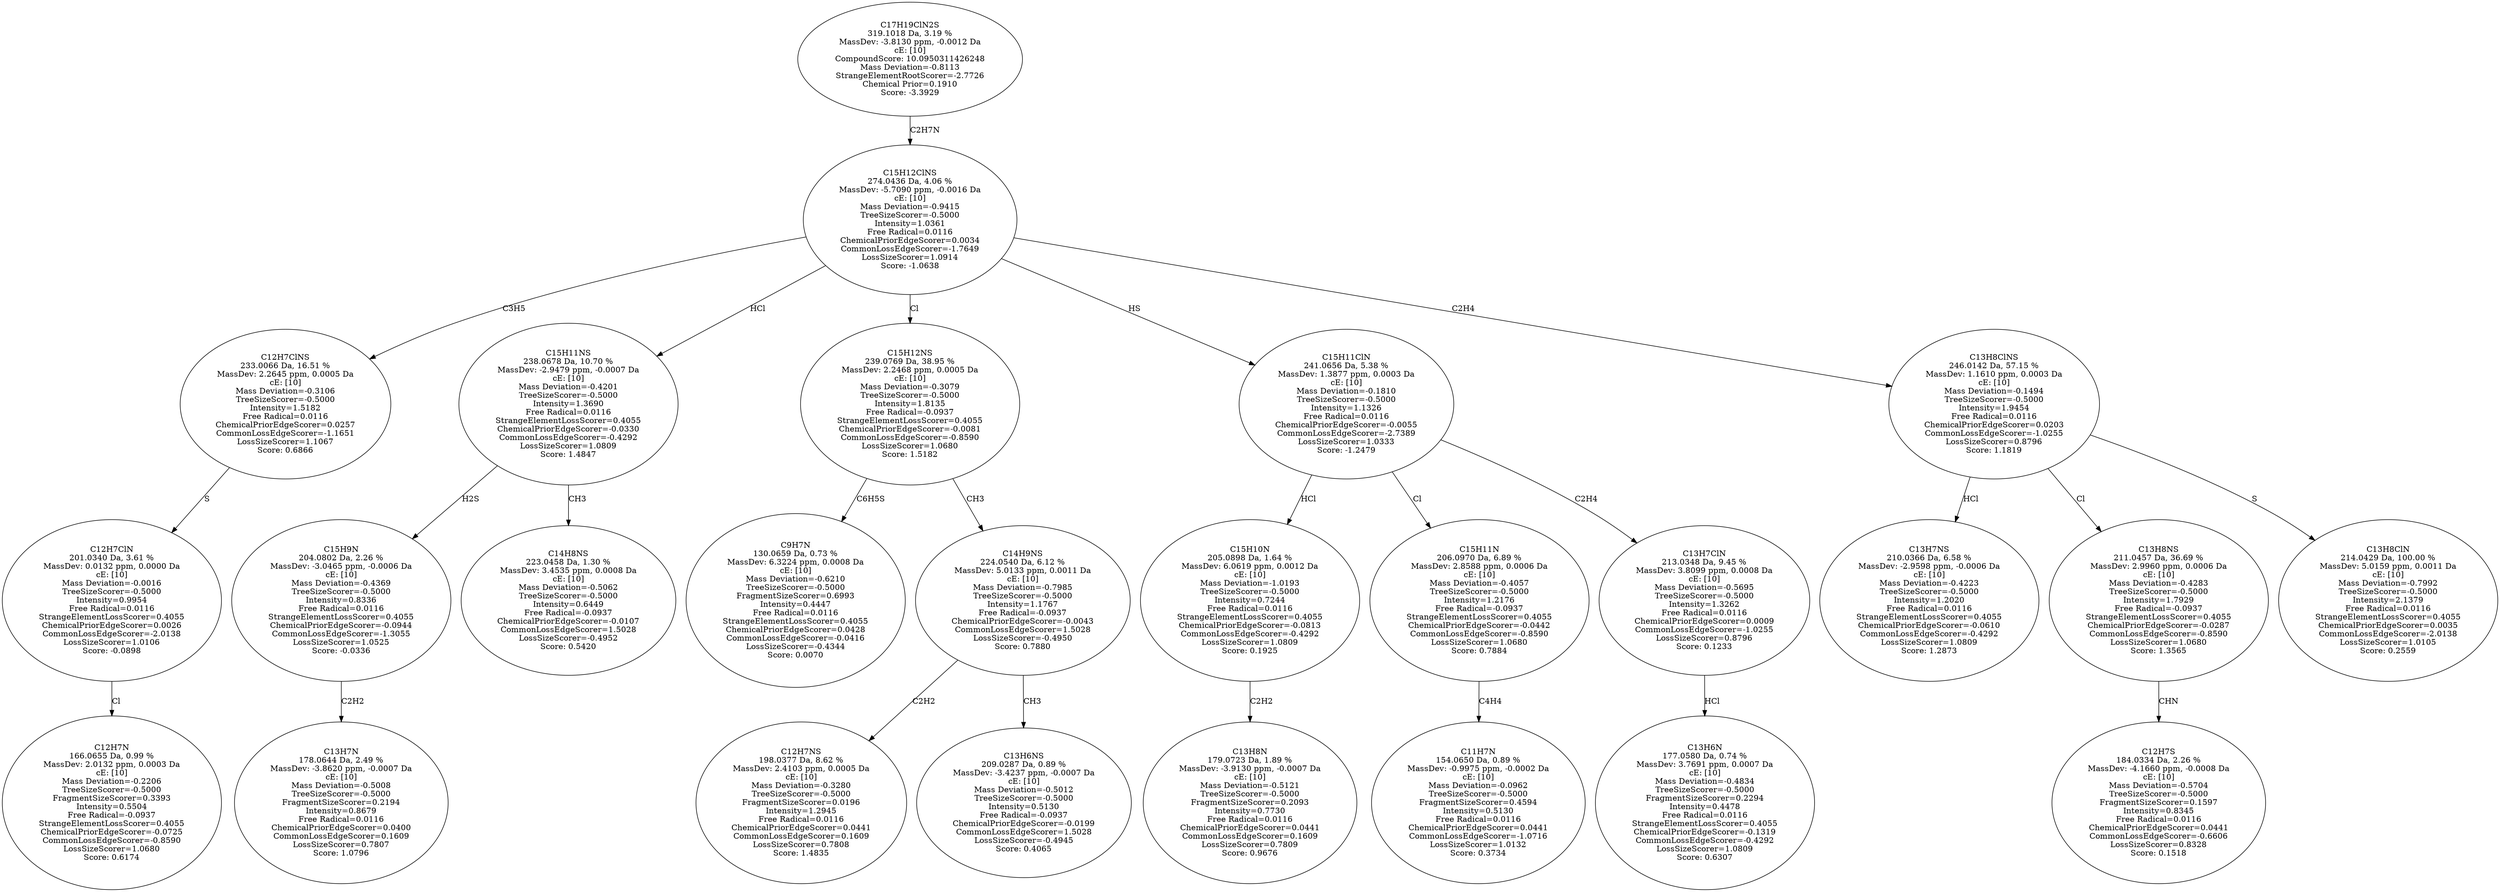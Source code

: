 strict digraph {
v1 [label="C12H7N\n166.0655 Da, 0.99 %\nMassDev: 2.0132 ppm, 0.0003 Da\ncE: [10]\nMass Deviation=-0.2206\nTreeSizeScorer=-0.5000\nFragmentSizeScorer=0.3393\nIntensity=0.5504\nFree Radical=-0.0937\nStrangeElementLossScorer=0.4055\nChemicalPriorEdgeScorer=-0.0725\nCommonLossEdgeScorer=-0.8590\nLossSizeScorer=1.0680\nScore: 0.6174"];
v2 [label="C12H7ClN\n201.0340 Da, 3.61 %\nMassDev: 0.0132 ppm, 0.0000 Da\ncE: [10]\nMass Deviation=-0.0016\nTreeSizeScorer=-0.5000\nIntensity=0.9954\nFree Radical=0.0116\nStrangeElementLossScorer=0.4055\nChemicalPriorEdgeScorer=0.0026\nCommonLossEdgeScorer=-2.0138\nLossSizeScorer=1.0106\nScore: -0.0898"];
v3 [label="C12H7ClNS\n233.0066 Da, 16.51 %\nMassDev: 2.2645 ppm, 0.0005 Da\ncE: [10]\nMass Deviation=-0.3106\nTreeSizeScorer=-0.5000\nIntensity=1.5182\nFree Radical=0.0116\nChemicalPriorEdgeScorer=0.0257\nCommonLossEdgeScorer=-1.1651\nLossSizeScorer=1.1067\nScore: 0.6866"];
v4 [label="C13H7N\n178.0644 Da, 2.49 %\nMassDev: -3.8620 ppm, -0.0007 Da\ncE: [10]\nMass Deviation=-0.5008\nTreeSizeScorer=-0.5000\nFragmentSizeScorer=0.2194\nIntensity=0.8679\nFree Radical=0.0116\nChemicalPriorEdgeScorer=0.0400\nCommonLossEdgeScorer=0.1609\nLossSizeScorer=0.7807\nScore: 1.0796"];
v5 [label="C15H9N\n204.0802 Da, 2.26 %\nMassDev: -3.0465 ppm, -0.0006 Da\ncE: [10]\nMass Deviation=-0.4369\nTreeSizeScorer=-0.5000\nIntensity=0.8336\nFree Radical=0.0116\nStrangeElementLossScorer=0.4055\nChemicalPriorEdgeScorer=-0.0944\nCommonLossEdgeScorer=-1.3055\nLossSizeScorer=1.0525\nScore: -0.0336"];
v6 [label="C14H8NS\n223.0458 Da, 1.30 %\nMassDev: 3.4535 ppm, 0.0008 Da\ncE: [10]\nMass Deviation=-0.5062\nTreeSizeScorer=-0.5000\nIntensity=0.6449\nFree Radical=-0.0937\nChemicalPriorEdgeScorer=-0.0107\nCommonLossEdgeScorer=1.5028\nLossSizeScorer=-0.4952\nScore: 0.5420"];
v7 [label="C15H11NS\n238.0678 Da, 10.70 %\nMassDev: -2.9479 ppm, -0.0007 Da\ncE: [10]\nMass Deviation=-0.4201\nTreeSizeScorer=-0.5000\nIntensity=1.3690\nFree Radical=0.0116\nStrangeElementLossScorer=0.4055\nChemicalPriorEdgeScorer=-0.0330\nCommonLossEdgeScorer=-0.4292\nLossSizeScorer=1.0809\nScore: 1.4847"];
v8 [label="C9H7N\n130.0659 Da, 0.73 %\nMassDev: 6.3224 ppm, 0.0008 Da\ncE: [10]\nMass Deviation=-0.6210\nTreeSizeScorer=-0.5000\nFragmentSizeScorer=0.6993\nIntensity=0.4447\nFree Radical=0.0116\nStrangeElementLossScorer=0.4055\nChemicalPriorEdgeScorer=0.0428\nCommonLossEdgeScorer=-0.0416\nLossSizeScorer=-0.4344\nScore: 0.0070"];
v9 [label="C12H7NS\n198.0377 Da, 8.62 %\nMassDev: 2.4103 ppm, 0.0005 Da\ncE: [10]\nMass Deviation=-0.3280\nTreeSizeScorer=-0.5000\nFragmentSizeScorer=0.0196\nIntensity=1.2945\nFree Radical=0.0116\nChemicalPriorEdgeScorer=0.0441\nCommonLossEdgeScorer=0.1609\nLossSizeScorer=0.7808\nScore: 1.4835"];
v10 [label="C13H6NS\n209.0287 Da, 0.89 %\nMassDev: -3.4237 ppm, -0.0007 Da\ncE: [10]\nMass Deviation=-0.5012\nTreeSizeScorer=-0.5000\nIntensity=0.5130\nFree Radical=-0.0937\nChemicalPriorEdgeScorer=-0.0199\nCommonLossEdgeScorer=1.5028\nLossSizeScorer=-0.4945\nScore: 0.4065"];
v11 [label="C14H9NS\n224.0540 Da, 6.12 %\nMassDev: 5.0133 ppm, 0.0011 Da\ncE: [10]\nMass Deviation=-0.7985\nTreeSizeScorer=-0.5000\nIntensity=1.1767\nFree Radical=-0.0937\nChemicalPriorEdgeScorer=-0.0043\nCommonLossEdgeScorer=1.5028\nLossSizeScorer=-0.4950\nScore: 0.7880"];
v12 [label="C15H12NS\n239.0769 Da, 38.95 %\nMassDev: 2.2468 ppm, 0.0005 Da\ncE: [10]\nMass Deviation=-0.3079\nTreeSizeScorer=-0.5000\nIntensity=1.8135\nFree Radical=-0.0937\nStrangeElementLossScorer=0.4055\nChemicalPriorEdgeScorer=-0.0081\nCommonLossEdgeScorer=-0.8590\nLossSizeScorer=1.0680\nScore: 1.5182"];
v13 [label="C13H8N\n179.0723 Da, 1.89 %\nMassDev: -3.9130 ppm, -0.0007 Da\ncE: [10]\nMass Deviation=-0.5121\nTreeSizeScorer=-0.5000\nFragmentSizeScorer=0.2093\nIntensity=0.7730\nFree Radical=0.0116\nChemicalPriorEdgeScorer=0.0441\nCommonLossEdgeScorer=0.1609\nLossSizeScorer=0.7809\nScore: 0.9676"];
v14 [label="C15H10N\n205.0898 Da, 1.64 %\nMassDev: 6.0619 ppm, 0.0012 Da\ncE: [10]\nMass Deviation=-1.0193\nTreeSizeScorer=-0.5000\nIntensity=0.7244\nFree Radical=0.0116\nStrangeElementLossScorer=0.4055\nChemicalPriorEdgeScorer=-0.0813\nCommonLossEdgeScorer=-0.4292\nLossSizeScorer=1.0809\nScore: 0.1925"];
v15 [label="C11H7N\n154.0650 Da, 0.89 %\nMassDev: -0.9975 ppm, -0.0002 Da\ncE: [10]\nMass Deviation=-0.0962\nTreeSizeScorer=-0.5000\nFragmentSizeScorer=0.4594\nIntensity=0.5130\nFree Radical=0.0116\nChemicalPriorEdgeScorer=0.0441\nCommonLossEdgeScorer=-1.0716\nLossSizeScorer=1.0132\nScore: 0.3734"];
v16 [label="C15H11N\n206.0970 Da, 6.89 %\nMassDev: 2.8588 ppm, 0.0006 Da\ncE: [10]\nMass Deviation=-0.4057\nTreeSizeScorer=-0.5000\nIntensity=1.2176\nFree Radical=-0.0937\nStrangeElementLossScorer=0.4055\nChemicalPriorEdgeScorer=-0.0442\nCommonLossEdgeScorer=-0.8590\nLossSizeScorer=1.0680\nScore: 0.7884"];
v17 [label="C13H6N\n177.0580 Da, 0.74 %\nMassDev: 3.7691 ppm, 0.0007 Da\ncE: [10]\nMass Deviation=-0.4834\nTreeSizeScorer=-0.5000\nFragmentSizeScorer=0.2294\nIntensity=0.4478\nFree Radical=0.0116\nStrangeElementLossScorer=0.4055\nChemicalPriorEdgeScorer=-0.1319\nCommonLossEdgeScorer=-0.4292\nLossSizeScorer=1.0809\nScore: 0.6307"];
v18 [label="C13H7ClN\n213.0348 Da, 9.45 %\nMassDev: 3.8099 ppm, 0.0008 Da\ncE: [10]\nMass Deviation=-0.5695\nTreeSizeScorer=-0.5000\nIntensity=1.3262\nFree Radical=0.0116\nChemicalPriorEdgeScorer=0.0009\nCommonLossEdgeScorer=-1.0255\nLossSizeScorer=0.8796\nScore: 0.1233"];
v19 [label="C15H11ClN\n241.0656 Da, 5.38 %\nMassDev: 1.3877 ppm, 0.0003 Da\ncE: [10]\nMass Deviation=-0.1810\nTreeSizeScorer=-0.5000\nIntensity=1.1326\nFree Radical=0.0116\nChemicalPriorEdgeScorer=-0.0055\nCommonLossEdgeScorer=-2.7389\nLossSizeScorer=1.0333\nScore: -1.2479"];
v20 [label="C13H7NS\n210.0366 Da, 6.58 %\nMassDev: -2.9598 ppm, -0.0006 Da\ncE: [10]\nMass Deviation=-0.4223\nTreeSizeScorer=-0.5000\nIntensity=1.2020\nFree Radical=0.0116\nStrangeElementLossScorer=0.4055\nChemicalPriorEdgeScorer=-0.0610\nCommonLossEdgeScorer=-0.4292\nLossSizeScorer=1.0809\nScore: 1.2873"];
v21 [label="C12H7S\n184.0334 Da, 2.26 %\nMassDev: -4.1660 ppm, -0.0008 Da\ncE: [10]\nMass Deviation=-0.5704\nTreeSizeScorer=-0.5000\nFragmentSizeScorer=0.1597\nIntensity=0.8345\nFree Radical=0.0116\nChemicalPriorEdgeScorer=0.0441\nCommonLossEdgeScorer=-0.6606\nLossSizeScorer=0.8328\nScore: 0.1518"];
v22 [label="C13H8NS\n211.0457 Da, 36.69 %\nMassDev: 2.9960 ppm, 0.0006 Da\ncE: [10]\nMass Deviation=-0.4283\nTreeSizeScorer=-0.5000\nIntensity=1.7929\nFree Radical=-0.0937\nStrangeElementLossScorer=0.4055\nChemicalPriorEdgeScorer=-0.0287\nCommonLossEdgeScorer=-0.8590\nLossSizeScorer=1.0680\nScore: 1.3565"];
v23 [label="C13H8ClN\n214.0429 Da, 100.00 %\nMassDev: 5.0159 ppm, 0.0011 Da\ncE: [10]\nMass Deviation=-0.7992\nTreeSizeScorer=-0.5000\nIntensity=2.1379\nFree Radical=0.0116\nStrangeElementLossScorer=0.4055\nChemicalPriorEdgeScorer=0.0035\nCommonLossEdgeScorer=-2.0138\nLossSizeScorer=1.0105\nScore: 0.2559"];
v24 [label="C13H8ClNS\n246.0142 Da, 57.15 %\nMassDev: 1.1610 ppm, 0.0003 Da\ncE: [10]\nMass Deviation=-0.1494\nTreeSizeScorer=-0.5000\nIntensity=1.9454\nFree Radical=0.0116\nChemicalPriorEdgeScorer=0.0203\nCommonLossEdgeScorer=-1.0255\nLossSizeScorer=0.8796\nScore: 1.1819"];
v25 [label="C15H12ClNS\n274.0436 Da, 4.06 %\nMassDev: -5.7090 ppm, -0.0016 Da\ncE: [10]\nMass Deviation=-0.9415\nTreeSizeScorer=-0.5000\nIntensity=1.0361\nFree Radical=0.0116\nChemicalPriorEdgeScorer=0.0034\nCommonLossEdgeScorer=-1.7649\nLossSizeScorer=1.0914\nScore: -1.0638"];
v26 [label="C17H19ClN2S\n319.1018 Da, 3.19 %\nMassDev: -3.8130 ppm, -0.0012 Da\ncE: [10]\nCompoundScore: 10.0950311426248\nMass Deviation=-0.8113\nStrangeElementRootScorer=-2.7726\nChemical Prior=0.1910\nScore: -3.3929"];
v2 -> v1 [label="Cl"];
v3 -> v2 [label="S"];
v25 -> v3 [label="C3H5"];
v5 -> v4 [label="C2H2"];
v7 -> v5 [label="H2S"];
v7 -> v6 [label="CH3"];
v25 -> v7 [label="HCl"];
v12 -> v8 [label="C6H5S"];
v11 -> v9 [label="C2H2"];
v11 -> v10 [label="CH3"];
v12 -> v11 [label="CH3"];
v25 -> v12 [label="Cl"];
v14 -> v13 [label="C2H2"];
v19 -> v14 [label="HCl"];
v16 -> v15 [label="C4H4"];
v19 -> v16 [label="Cl"];
v18 -> v17 [label="HCl"];
v19 -> v18 [label="C2H4"];
v25 -> v19 [label="HS"];
v24 -> v20 [label="HCl"];
v22 -> v21 [label="CHN"];
v24 -> v22 [label="Cl"];
v24 -> v23 [label="S"];
v25 -> v24 [label="C2H4"];
v26 -> v25 [label="C2H7N"];
}